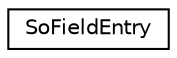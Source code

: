 digraph "Graphical Class Hierarchy"
{
 // LATEX_PDF_SIZE
  edge [fontname="Helvetica",fontsize="10",labelfontname="Helvetica",labelfontsize="10"];
  node [fontname="Helvetica",fontsize="10",shape=record];
  rankdir="LR";
  Node0 [label="SoFieldEntry",height=0.2,width=0.4,color="black", fillcolor="white", style="filled",URL="$classSoFieldEntry.html",tooltip=" "];
}
